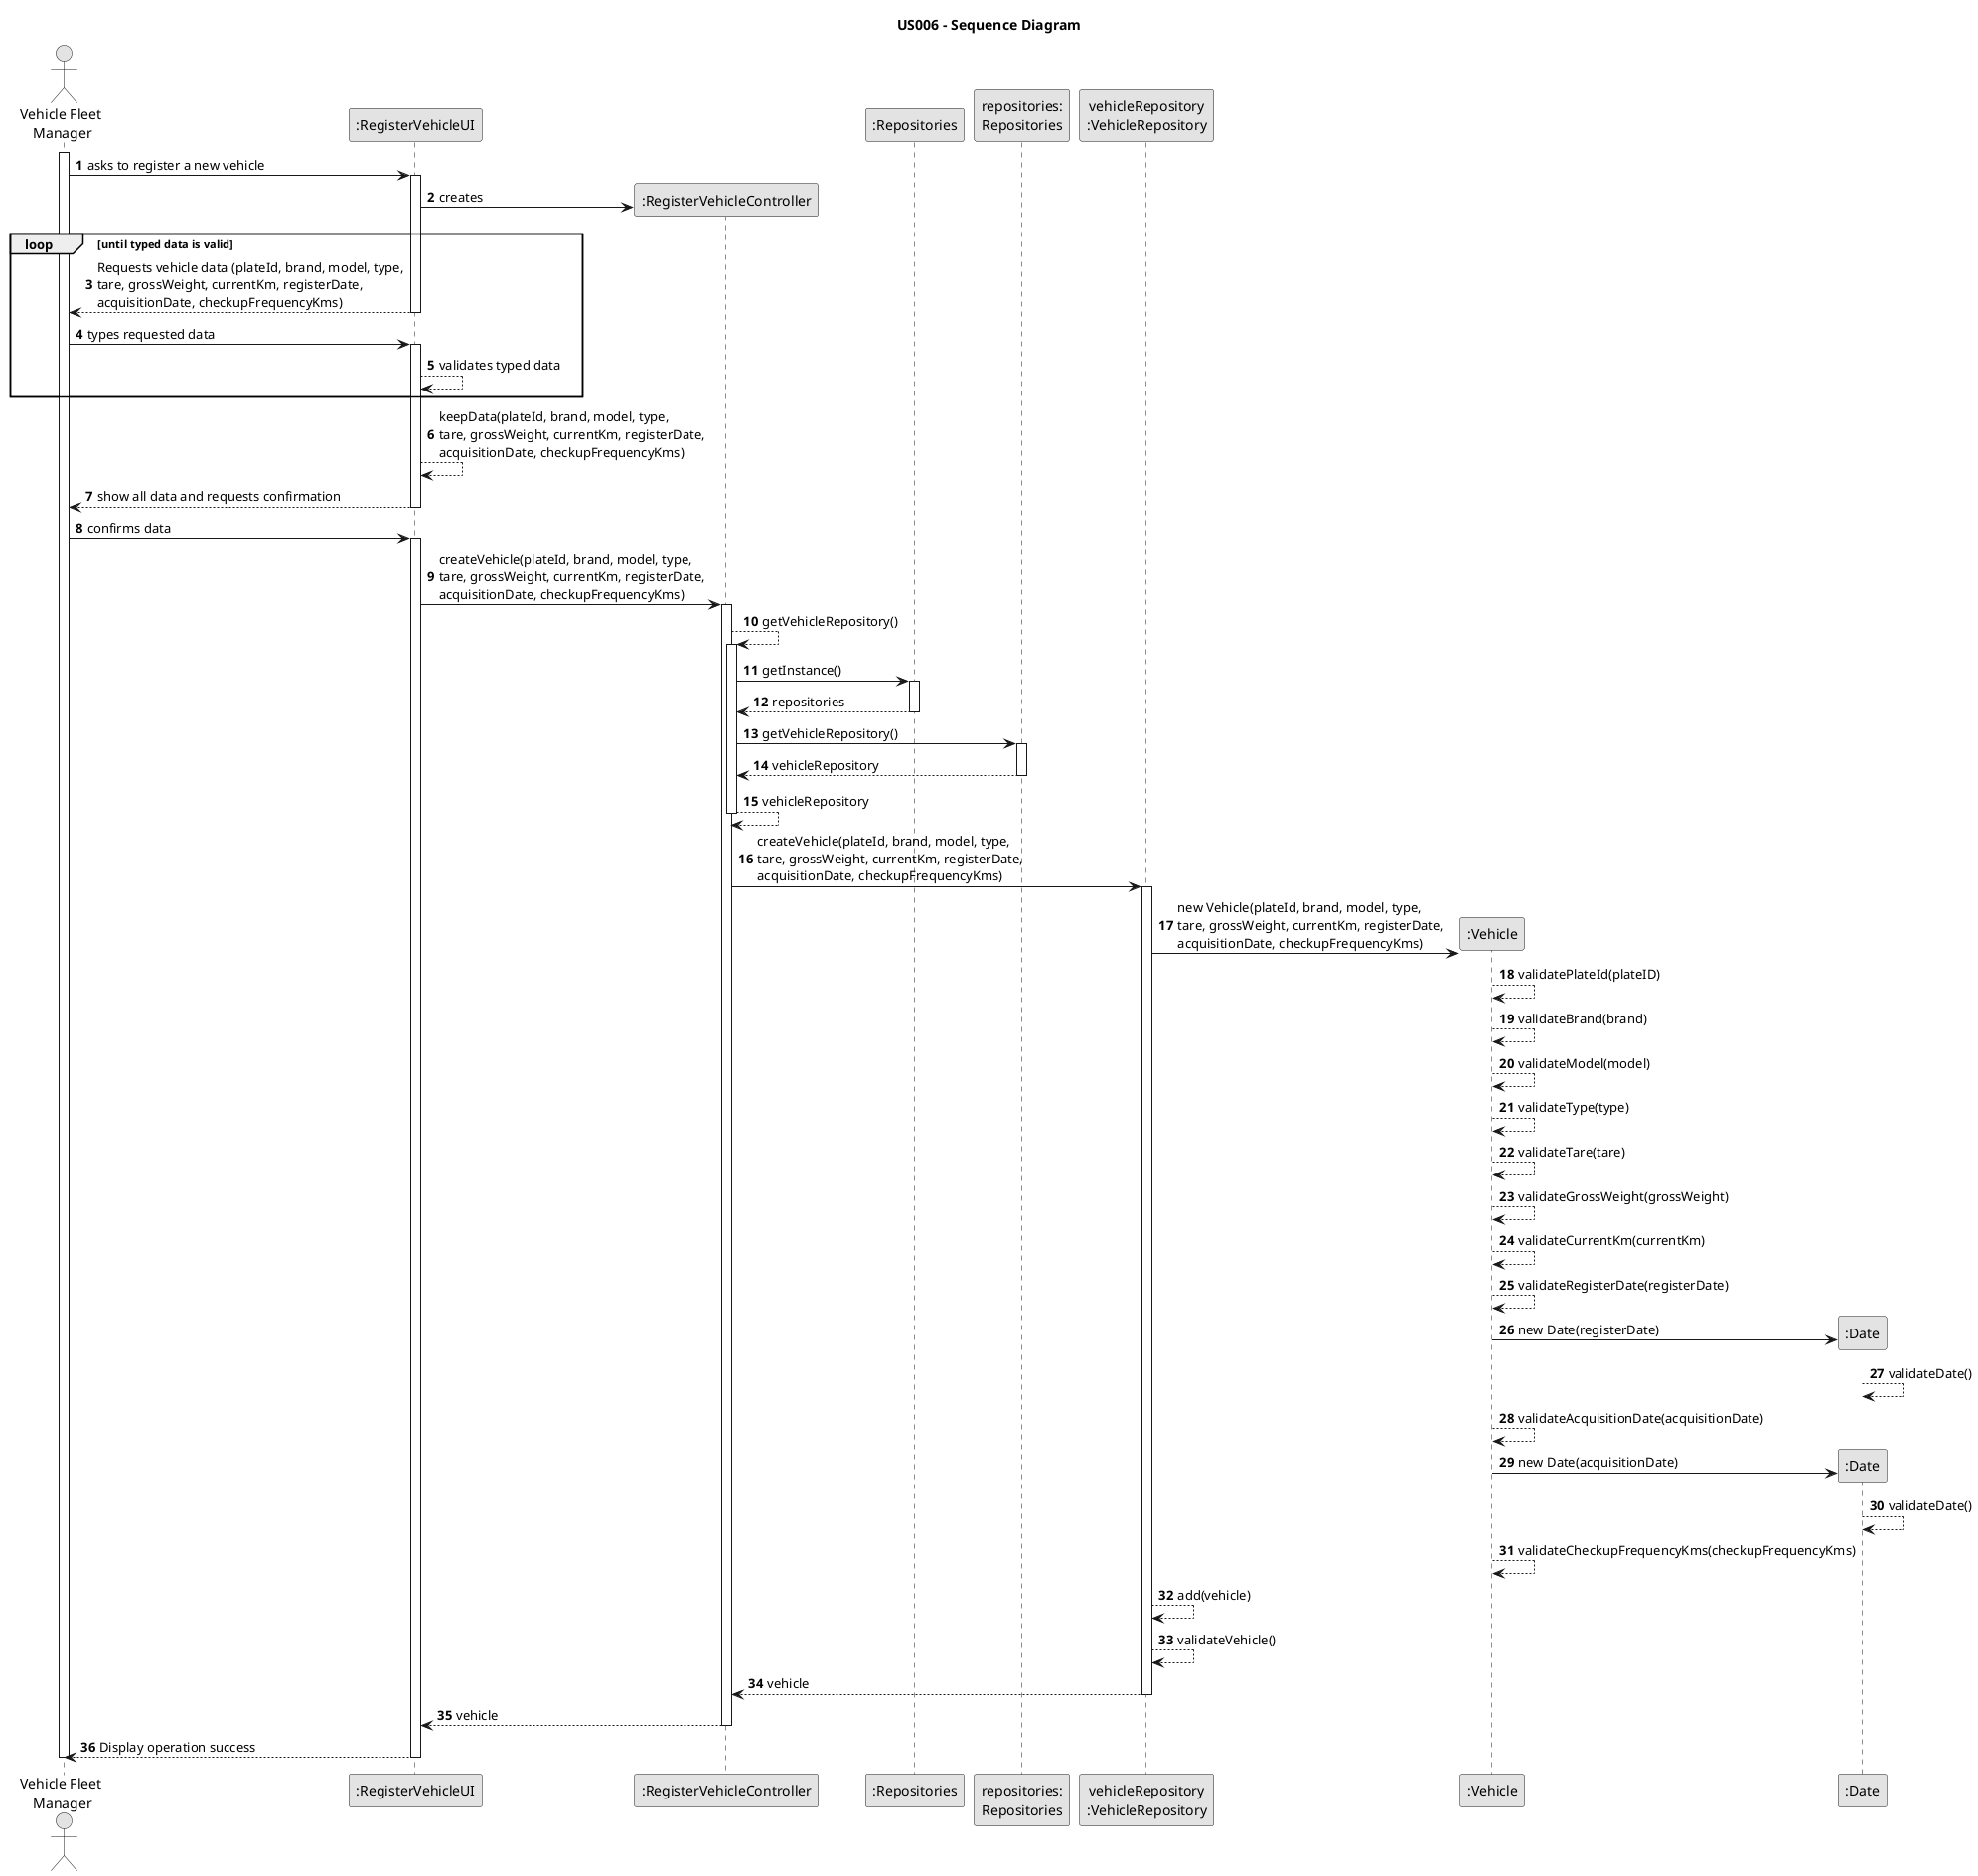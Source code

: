 @startuml
skinparam monochrome true
skinparam packageStyle rectangle
skinparam shadowing false

title US006 - Sequence Diagram

autonumber

actor "Vehicle Fleet\n Manager" as VFM
participant ":RegisterVehicleUI" as UI
participant ":RegisterVehicleController" as CTRL
participant ":Repositories" as REPOS
participant "repositories:\nRepositories" as REPOSInstance
participant "vehicleRepository\n:VehicleRepository" as VehicleREPO
participant ":Vehicle" as Vehicle
participant ":Date" as Date

activate VFM

    VFM -> UI : asks to register a new vehicle
    activate UI

        UI -> CTRL** : creates
loop until typed data is valid
        UI --> VFM : Requests vehicle data (plateId, brand, model, type,\ntare, grossWeight, currentKm, registerDate,\nacquisitionDate, checkupFrequencyKms)

    deactivate UI

    VFM -> UI : types requested data
    activate UI

        UI --> UI : validates typed data
end loop
        UI -->UI : keepData(plateId, brand, model, type,\ntare, grossWeight, currentKm, registerDate,\nacquisitionDate, checkupFrequencyKms)
        UI --> VFM : show all data and requests confirmation

    deactivate UI

    VFM -> UI : confirms data
    activate UI

        UI -> CTRL: createVehicle(plateId, brand, model, type,\ntare, grossWeight, currentKm, registerDate,\nacquisitionDate, checkupFrequencyKms)
        activate CTRL

            CTRL --> CTRL : getVehicleRepository()
            activate CTRL

                CTRL -> REPOS : getInstance()
                activate REPOS

                    REPOS --> CTRL : repositories
                deactivate REPOS

                CTRL -> REPOSInstance : getVehicleRepository()
                activate REPOSInstance

                    REPOSInstance --> CTRL : vehicleRepository
                deactivate REPOSInstance
                CTRL --> CTRL : vehicleRepository
            deactivate CTRL

            CTRL -> VehicleREPO : createVehicle(plateId, brand, model, type,\ntare, grossWeight, currentKm, registerDate,\nacquisitionDate, checkupFrequencyKms)
            activate VehicleREPO

                VehicleREPO -> Vehicle** : new Vehicle(plateId, brand, model, type,\ntare, grossWeight, currentKm, registerDate,\nacquisitionDate, checkupFrequencyKms)

                    Vehicle --> Vehicle : validatePlateId(plateID)
                    Vehicle --> Vehicle : validateBrand(brand)
                    Vehicle --> Vehicle : validateModel(model)
                    Vehicle --> Vehicle : validateType(type)
                    Vehicle --> Vehicle : validateTare(tare)
                    Vehicle --> Vehicle : validateGrossWeight(grossWeight)
                    Vehicle --> Vehicle : validateCurrentKm(currentKm)
                    Vehicle --> Vehicle : validateRegisterDate(registerDate)
                    Vehicle -> Date** : new Date(registerDate)
                        Date --> Date : validateDate()
                    Vehicle --> Vehicle : validateAcquisitionDate(acquisitionDate)
                    Vehicle -> Date** : new Date(acquisitionDate)
                        Date --> Date : validateDate()
                    Vehicle --> Vehicle : validateCheckupFrequencyKms(checkupFrequencyKms)

                VehicleREPO --> VehicleREPO : add(vehicle)
                VehicleREPO --> VehicleREPO : validateVehicle()
                VehicleREPO --> CTRL : vehicle
            deactivate VehicleREPO

            CTRL --> UI : vehicle
        deactivate CTRL

        UI --> VFM : Display operation success

    deactivate UI

deactivate VFM



@enduml